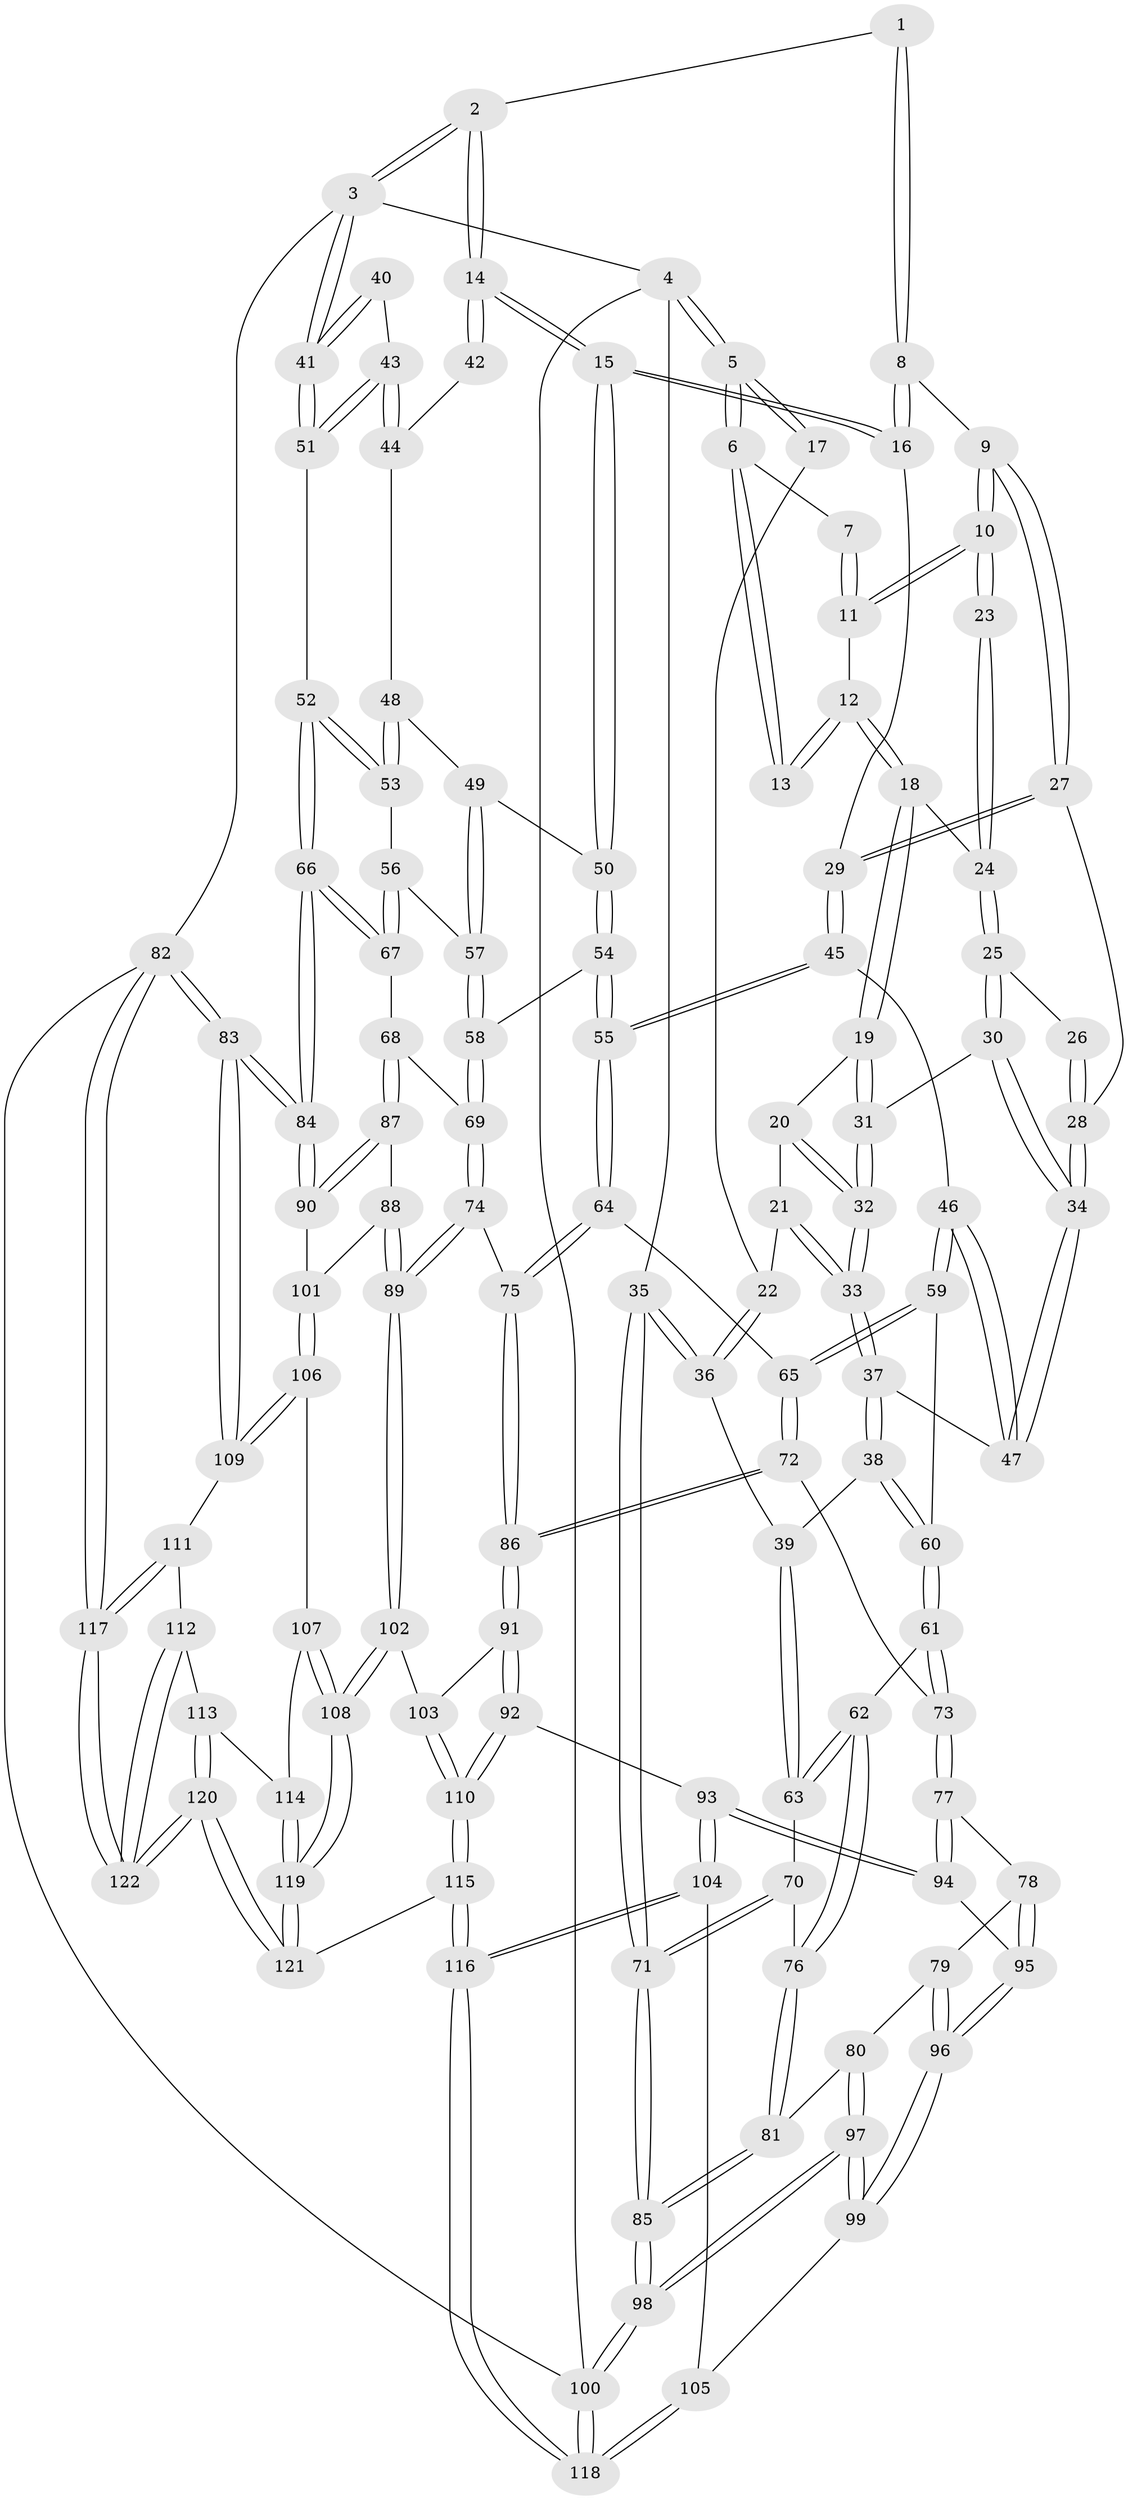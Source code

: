// Generated by graph-tools (version 1.1) at 2025/27/03/09/25 03:27:12]
// undirected, 122 vertices, 302 edges
graph export_dot {
graph [start="1"]
  node [color=gray90,style=filled];
  1 [pos="+0.5349445250184449+0"];
  2 [pos="+0.7765928122485978+0"];
  3 [pos="+1+0"];
  4 [pos="+0+0"];
  5 [pos="+0+0"];
  6 [pos="+0.1048226848122049+0"];
  7 [pos="+0.3582503278354832+0"];
  8 [pos="+0.5008953855987816+0.0873393717167209"];
  9 [pos="+0.3739795741344884+0.11959550624452345"];
  10 [pos="+0.36205180933517056+0.11318708632643268"];
  11 [pos="+0.3498993370312705+0.10183650841277318"];
  12 [pos="+0.19997256898066731+0.09856015187109157"];
  13 [pos="+0.18979711595048837+0.08910063444063426"];
  14 [pos="+0.7418214682178387+0.16974911361075534"];
  15 [pos="+0.7338968228398308+0.1779688056499794"];
  16 [pos="+0.544024250129813+0.1365327989586107"];
  17 [pos="+0.11747142467364567+0.12492012864479149"];
  18 [pos="+0.20633624725275898+0.1540003128782379"];
  19 [pos="+0.20102277126752632+0.1729304737785009"];
  20 [pos="+0.199595259672184+0.17516103813427655"];
  21 [pos="+0.11666382267132483+0.21732062629382254"];
  22 [pos="+0.041421119488695875+0.16797098734670726"];
  23 [pos="+0.33406441591627645+0.1494082024342763"];
  24 [pos="+0.26146623645646533+0.1944749379938275"];
  25 [pos="+0.2819258660767493+0.2172206519699871"];
  26 [pos="+0.3115071462894499+0.18653928879187498"];
  27 [pos="+0.39487572277317423+0.2200922373569052"];
  28 [pos="+0.3428409126878147+0.2653082672073691"];
  29 [pos="+0.4761474753274524+0.2575011048685896"];
  30 [pos="+0.2931419806931317+0.26981515711329335"];
  31 [pos="+0.2366993550446052+0.24352462173918532"];
  32 [pos="+0.16140374113262235+0.28602071112709115"];
  33 [pos="+0.1574719297464361+0.2924113193122152"];
  34 [pos="+0.31131469208171125+0.29705582314084533"];
  35 [pos="+0+0.20121451892199269"];
  36 [pos="+0+0.2093054330011816"];
  37 [pos="+0.15697225655511993+0.2954917350211176"];
  38 [pos="+0.12525345966184542+0.3407450920702758"];
  39 [pos="+0.10936542280461392+0.34514868394963405"];
  40 [pos="+0.9305943457616427+0.12714846762230878"];
  41 [pos="+1+0"];
  42 [pos="+0.8306001407404271+0.18518273618006775"];
  43 [pos="+1+0.27166087013676504"];
  44 [pos="+0.9276499779091554+0.25319944483861695"];
  45 [pos="+0.5077444272098421+0.341904510286288"];
  46 [pos="+0.3216504039378221+0.3547384108205792"];
  47 [pos="+0.3102609871230995+0.30385005275114946"];
  48 [pos="+0.9266362966146977+0.25619524738615096"];
  49 [pos="+0.8691878367119656+0.34063996983567946"];
  50 [pos="+0.7232039879490642+0.2210007218459597"];
  51 [pos="+1+0.29843191418942555"];
  52 [pos="+1+0.30732511445474253"];
  53 [pos="+0.916786029307988+0.3868234524271839"];
  54 [pos="+0.6858623057721676+0.3197002255342869"];
  55 [pos="+0.573955705656784+0.3993323235487223"];
  56 [pos="+0.8793090741517366+0.41606147448285236"];
  57 [pos="+0.8785234256881521+0.4161438282863115"];
  58 [pos="+0.8236933004634969+0.44373295479333114"];
  59 [pos="+0.29419532618335537+0.4244185951299771"];
  60 [pos="+0.19421686132166285+0.38844808121028607"];
  61 [pos="+0.13703711410929645+0.5026891052624349"];
  62 [pos="+0.11639822229374701+0.5006314668431446"];
  63 [pos="+0.08490784841128217+0.4446723298317883"];
  64 [pos="+0.5693499214942788+0.42175128792108413"];
  65 [pos="+0.30678544479692066+0.48750285252667935"];
  66 [pos="+1+0.5175472139699839"];
  67 [pos="+0.9936231961481244+0.48997507121699335"];
  68 [pos="+0.8565837639475836+0.5594362933863724"];
  69 [pos="+0.8148610588969959+0.5202309431267912"];
  70 [pos="+0+0.46337574107985074"];
  71 [pos="+0+0.4670162004872129"];
  72 [pos="+0.2977176643117067+0.5247685681800548"];
  73 [pos="+0.25928997646051166+0.5458271086467877"];
  74 [pos="+0.616055134767835+0.6106958416693361"];
  75 [pos="+0.5952910087834384+0.5988910928490142"];
  76 [pos="+0.0893535677039238+0.5360931216408269"];
  77 [pos="+0.23968756761830634+0.5798215192335091"];
  78 [pos="+0.10585965255665848+0.6293753848510636"];
  79 [pos="+0.10417427412806647+0.6295406142722524"];
  80 [pos="+0.08081055745584023+0.6231297015377014"];
  81 [pos="+0.06195278869045952+0.5914773505293556"];
  82 [pos="+1+1"];
  83 [pos="+1+0.7173656257592121"];
  84 [pos="+1+0.688425701268814"];
  85 [pos="+0+0.5368857922508165"];
  86 [pos="+0.4490020490144927+0.6628794472300595"];
  87 [pos="+0.8742056299969362+0.59799688178812"];
  88 [pos="+0.8079923497333785+0.6933410807520394"];
  89 [pos="+0.6912264912612438+0.7296399630208139"];
  90 [pos="+1+0.6817651491569784"];
  91 [pos="+0.42967803266793286+0.7062710034136179"];
  92 [pos="+0.342060498079888+0.7785219388458362"];
  93 [pos="+0.33306113928273406+0.7826717669318117"];
  94 [pos="+0.2286099565617493+0.7132811362036996"];
  95 [pos="+0.22783327691996041+0.7134968803678897"];
  96 [pos="+0.15119902714243205+0.752593426058659"];
  97 [pos="+0+0.8989828113666434"];
  98 [pos="+0+1"];
  99 [pos="+0.08409529091212165+0.8234800440549831"];
  100 [pos="+0+1"];
  101 [pos="+0.9019506880625776+0.7462858988782927"];
  102 [pos="+0.6951827491585594+0.8073992530662111"];
  103 [pos="+0.496733299139658+0.806691625388155"];
  104 [pos="+0.3105490824390563+0.8303689207429336"];
  105 [pos="+0.2229507017656383+0.8383912396933183"];
  106 [pos="+0.86975918849347+0.8206523761603727"];
  107 [pos="+0.8580297712196605+0.8266160506067242"];
  108 [pos="+0.6987841438233416+0.8206485756605888"];
  109 [pos="+0.9517725204843436+0.8602528544006576"];
  110 [pos="+0.504575965356658+0.9509678617126279"];
  111 [pos="+0.9433537747677161+0.8912729406332031"];
  112 [pos="+0.8850955350180211+0.9164211999342605"];
  113 [pos="+0.867450429017972+0.9069474024975129"];
  114 [pos="+0.8669103231407355+0.9057773699392375"];
  115 [pos="+0.5606196017954591+1"];
  116 [pos="+0.3010623470146736+1"];
  117 [pos="+1+1"];
  118 [pos="+0.06550670705632963+1"];
  119 [pos="+0.6856712174913954+0.8913094110828963"];
  120 [pos="+0.6531690472351696+1"];
  121 [pos="+0.6205036943679096+1"];
  122 [pos="+1+1"];
  1 -- 2;
  1 -- 8;
  1 -- 8;
  2 -- 3;
  2 -- 3;
  2 -- 14;
  2 -- 14;
  3 -- 4;
  3 -- 41;
  3 -- 41;
  3 -- 82;
  4 -- 5;
  4 -- 5;
  4 -- 35;
  4 -- 100;
  5 -- 6;
  5 -- 6;
  5 -- 17;
  5 -- 17;
  6 -- 7;
  6 -- 13;
  6 -- 13;
  7 -- 11;
  7 -- 11;
  8 -- 9;
  8 -- 16;
  8 -- 16;
  9 -- 10;
  9 -- 10;
  9 -- 27;
  9 -- 27;
  10 -- 11;
  10 -- 11;
  10 -- 23;
  10 -- 23;
  11 -- 12;
  12 -- 13;
  12 -- 13;
  12 -- 18;
  12 -- 18;
  14 -- 15;
  14 -- 15;
  14 -- 42;
  14 -- 42;
  15 -- 16;
  15 -- 16;
  15 -- 50;
  15 -- 50;
  16 -- 29;
  17 -- 22;
  18 -- 19;
  18 -- 19;
  18 -- 24;
  19 -- 20;
  19 -- 31;
  19 -- 31;
  20 -- 21;
  20 -- 32;
  20 -- 32;
  21 -- 22;
  21 -- 33;
  21 -- 33;
  22 -- 36;
  22 -- 36;
  23 -- 24;
  23 -- 24;
  24 -- 25;
  24 -- 25;
  25 -- 26;
  25 -- 30;
  25 -- 30;
  26 -- 28;
  26 -- 28;
  27 -- 28;
  27 -- 29;
  27 -- 29;
  28 -- 34;
  28 -- 34;
  29 -- 45;
  29 -- 45;
  30 -- 31;
  30 -- 34;
  30 -- 34;
  31 -- 32;
  31 -- 32;
  32 -- 33;
  32 -- 33;
  33 -- 37;
  33 -- 37;
  34 -- 47;
  34 -- 47;
  35 -- 36;
  35 -- 36;
  35 -- 71;
  35 -- 71;
  36 -- 39;
  37 -- 38;
  37 -- 38;
  37 -- 47;
  38 -- 39;
  38 -- 60;
  38 -- 60;
  39 -- 63;
  39 -- 63;
  40 -- 41;
  40 -- 41;
  40 -- 43;
  41 -- 51;
  41 -- 51;
  42 -- 44;
  43 -- 44;
  43 -- 44;
  43 -- 51;
  43 -- 51;
  44 -- 48;
  45 -- 46;
  45 -- 55;
  45 -- 55;
  46 -- 47;
  46 -- 47;
  46 -- 59;
  46 -- 59;
  48 -- 49;
  48 -- 53;
  48 -- 53;
  49 -- 50;
  49 -- 57;
  49 -- 57;
  50 -- 54;
  50 -- 54;
  51 -- 52;
  52 -- 53;
  52 -- 53;
  52 -- 66;
  52 -- 66;
  53 -- 56;
  54 -- 55;
  54 -- 55;
  54 -- 58;
  55 -- 64;
  55 -- 64;
  56 -- 57;
  56 -- 67;
  56 -- 67;
  57 -- 58;
  57 -- 58;
  58 -- 69;
  58 -- 69;
  59 -- 60;
  59 -- 65;
  59 -- 65;
  60 -- 61;
  60 -- 61;
  61 -- 62;
  61 -- 73;
  61 -- 73;
  62 -- 63;
  62 -- 63;
  62 -- 76;
  62 -- 76;
  63 -- 70;
  64 -- 65;
  64 -- 75;
  64 -- 75;
  65 -- 72;
  65 -- 72;
  66 -- 67;
  66 -- 67;
  66 -- 84;
  66 -- 84;
  67 -- 68;
  68 -- 69;
  68 -- 87;
  68 -- 87;
  69 -- 74;
  69 -- 74;
  70 -- 71;
  70 -- 71;
  70 -- 76;
  71 -- 85;
  71 -- 85;
  72 -- 73;
  72 -- 86;
  72 -- 86;
  73 -- 77;
  73 -- 77;
  74 -- 75;
  74 -- 89;
  74 -- 89;
  75 -- 86;
  75 -- 86;
  76 -- 81;
  76 -- 81;
  77 -- 78;
  77 -- 94;
  77 -- 94;
  78 -- 79;
  78 -- 95;
  78 -- 95;
  79 -- 80;
  79 -- 96;
  79 -- 96;
  80 -- 81;
  80 -- 97;
  80 -- 97;
  81 -- 85;
  81 -- 85;
  82 -- 83;
  82 -- 83;
  82 -- 117;
  82 -- 117;
  82 -- 100;
  83 -- 84;
  83 -- 84;
  83 -- 109;
  83 -- 109;
  84 -- 90;
  84 -- 90;
  85 -- 98;
  85 -- 98;
  86 -- 91;
  86 -- 91;
  87 -- 88;
  87 -- 90;
  87 -- 90;
  88 -- 89;
  88 -- 89;
  88 -- 101;
  89 -- 102;
  89 -- 102;
  90 -- 101;
  91 -- 92;
  91 -- 92;
  91 -- 103;
  92 -- 93;
  92 -- 110;
  92 -- 110;
  93 -- 94;
  93 -- 94;
  93 -- 104;
  93 -- 104;
  94 -- 95;
  95 -- 96;
  95 -- 96;
  96 -- 99;
  96 -- 99;
  97 -- 98;
  97 -- 98;
  97 -- 99;
  97 -- 99;
  98 -- 100;
  98 -- 100;
  99 -- 105;
  100 -- 118;
  100 -- 118;
  101 -- 106;
  101 -- 106;
  102 -- 103;
  102 -- 108;
  102 -- 108;
  103 -- 110;
  103 -- 110;
  104 -- 105;
  104 -- 116;
  104 -- 116;
  105 -- 118;
  105 -- 118;
  106 -- 107;
  106 -- 109;
  106 -- 109;
  107 -- 108;
  107 -- 108;
  107 -- 114;
  108 -- 119;
  108 -- 119;
  109 -- 111;
  110 -- 115;
  110 -- 115;
  111 -- 112;
  111 -- 117;
  111 -- 117;
  112 -- 113;
  112 -- 122;
  112 -- 122;
  113 -- 114;
  113 -- 120;
  113 -- 120;
  114 -- 119;
  114 -- 119;
  115 -- 116;
  115 -- 116;
  115 -- 121;
  116 -- 118;
  116 -- 118;
  117 -- 122;
  117 -- 122;
  119 -- 121;
  119 -- 121;
  120 -- 121;
  120 -- 121;
  120 -- 122;
  120 -- 122;
}
